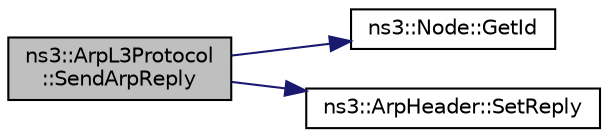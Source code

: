 digraph "ns3::ArpL3Protocol::SendArpReply"
{
 // LATEX_PDF_SIZE
  edge [fontname="Helvetica",fontsize="10",labelfontname="Helvetica",labelfontsize="10"];
  node [fontname="Helvetica",fontsize="10",shape=record];
  rankdir="LR";
  Node1 [label="ns3::ArpL3Protocol\l::SendArpReply",height=0.2,width=0.4,color="black", fillcolor="grey75", style="filled", fontcolor="black",tooltip="Send an ARP reply to an host."];
  Node1 -> Node2 [color="midnightblue",fontsize="10",style="solid",fontname="Helvetica"];
  Node2 [label="ns3::Node::GetId",height=0.2,width=0.4,color="black", fillcolor="white", style="filled",URL="$classns3_1_1_node.html#a2ed8663077afcb8db519296b0ada6355",tooltip=" "];
  Node1 -> Node3 [color="midnightblue",fontsize="10",style="solid",fontname="Helvetica"];
  Node3 [label="ns3::ArpHeader::SetReply",height=0.2,width=0.4,color="black", fillcolor="white", style="filled",URL="$classns3_1_1_arp_header.html#a71a5d0a09e7ccc2525c725858a2916cf",tooltip="Set the ARP reply parameters."];
}
